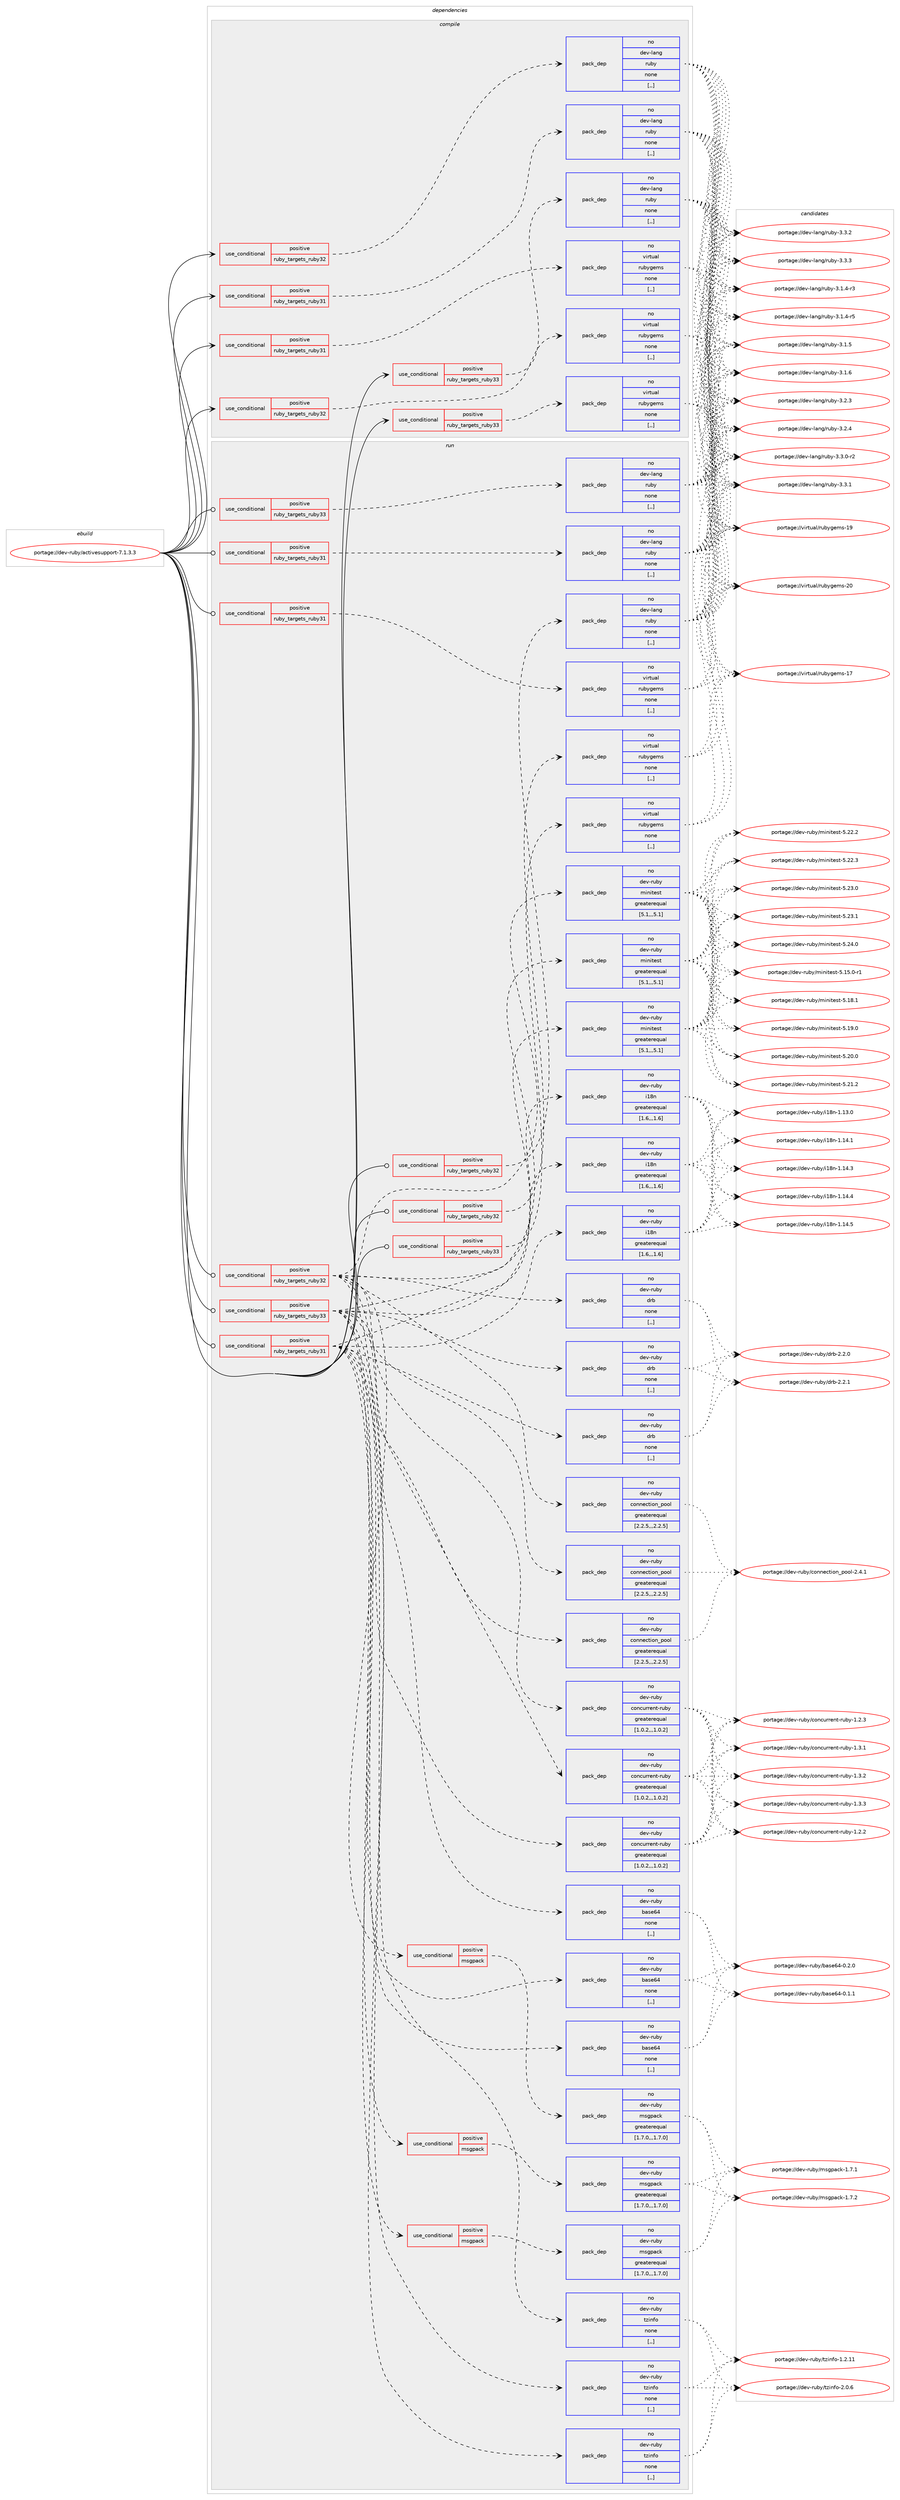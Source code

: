 digraph prolog {

# *************
# Graph options
# *************

newrank=true;
concentrate=true;
compound=true;
graph [rankdir=LR,fontname=Helvetica,fontsize=10,ranksep=1.5];#, ranksep=2.5, nodesep=0.2];
edge  [arrowhead=vee];
node  [fontname=Helvetica,fontsize=10];

# **********
# The ebuild
# **********

subgraph cluster_leftcol {
color=gray;
rank=same;
label=<<i>ebuild</i>>;
id [label="portage://dev-ruby/activesupport-7.1.3.3", color=red, width=4, href="../dev-ruby/activesupport-7.1.3.3.svg"];
}

# ****************
# The dependencies
# ****************

subgraph cluster_midcol {
color=gray;
label=<<i>dependencies</i>>;
subgraph cluster_compile {
fillcolor="#eeeeee";
style=filled;
label=<<i>compile</i>>;
subgraph cond42835 {
dependency171950 [label=<<TABLE BORDER="0" CELLBORDER="1" CELLSPACING="0" CELLPADDING="4"><TR><TD ROWSPAN="3" CELLPADDING="10">use_conditional</TD></TR><TR><TD>positive</TD></TR><TR><TD>ruby_targets_ruby31</TD></TR></TABLE>>, shape=none, color=red];
subgraph pack127867 {
dependency171951 [label=<<TABLE BORDER="0" CELLBORDER="1" CELLSPACING="0" CELLPADDING="4" WIDTH="220"><TR><TD ROWSPAN="6" CELLPADDING="30">pack_dep</TD></TR><TR><TD WIDTH="110">no</TD></TR><TR><TD>dev-lang</TD></TR><TR><TD>ruby</TD></TR><TR><TD>none</TD></TR><TR><TD>[,,]</TD></TR></TABLE>>, shape=none, color=blue];
}
dependency171950:e -> dependency171951:w [weight=20,style="dashed",arrowhead="vee"];
}
id:e -> dependency171950:w [weight=20,style="solid",arrowhead="vee"];
subgraph cond42836 {
dependency171952 [label=<<TABLE BORDER="0" CELLBORDER="1" CELLSPACING="0" CELLPADDING="4"><TR><TD ROWSPAN="3" CELLPADDING="10">use_conditional</TD></TR><TR><TD>positive</TD></TR><TR><TD>ruby_targets_ruby31</TD></TR></TABLE>>, shape=none, color=red];
subgraph pack127868 {
dependency171953 [label=<<TABLE BORDER="0" CELLBORDER="1" CELLSPACING="0" CELLPADDING="4" WIDTH="220"><TR><TD ROWSPAN="6" CELLPADDING="30">pack_dep</TD></TR><TR><TD WIDTH="110">no</TD></TR><TR><TD>virtual</TD></TR><TR><TD>rubygems</TD></TR><TR><TD>none</TD></TR><TR><TD>[,,]</TD></TR></TABLE>>, shape=none, color=blue];
}
dependency171952:e -> dependency171953:w [weight=20,style="dashed",arrowhead="vee"];
}
id:e -> dependency171952:w [weight=20,style="solid",arrowhead="vee"];
subgraph cond42837 {
dependency171954 [label=<<TABLE BORDER="0" CELLBORDER="1" CELLSPACING="0" CELLPADDING="4"><TR><TD ROWSPAN="3" CELLPADDING="10">use_conditional</TD></TR><TR><TD>positive</TD></TR><TR><TD>ruby_targets_ruby32</TD></TR></TABLE>>, shape=none, color=red];
subgraph pack127869 {
dependency171955 [label=<<TABLE BORDER="0" CELLBORDER="1" CELLSPACING="0" CELLPADDING="4" WIDTH="220"><TR><TD ROWSPAN="6" CELLPADDING="30">pack_dep</TD></TR><TR><TD WIDTH="110">no</TD></TR><TR><TD>dev-lang</TD></TR><TR><TD>ruby</TD></TR><TR><TD>none</TD></TR><TR><TD>[,,]</TD></TR></TABLE>>, shape=none, color=blue];
}
dependency171954:e -> dependency171955:w [weight=20,style="dashed",arrowhead="vee"];
}
id:e -> dependency171954:w [weight=20,style="solid",arrowhead="vee"];
subgraph cond42838 {
dependency171956 [label=<<TABLE BORDER="0" CELLBORDER="1" CELLSPACING="0" CELLPADDING="4"><TR><TD ROWSPAN="3" CELLPADDING="10">use_conditional</TD></TR><TR><TD>positive</TD></TR><TR><TD>ruby_targets_ruby32</TD></TR></TABLE>>, shape=none, color=red];
subgraph pack127870 {
dependency171957 [label=<<TABLE BORDER="0" CELLBORDER="1" CELLSPACING="0" CELLPADDING="4" WIDTH="220"><TR><TD ROWSPAN="6" CELLPADDING="30">pack_dep</TD></TR><TR><TD WIDTH="110">no</TD></TR><TR><TD>virtual</TD></TR><TR><TD>rubygems</TD></TR><TR><TD>none</TD></TR><TR><TD>[,,]</TD></TR></TABLE>>, shape=none, color=blue];
}
dependency171956:e -> dependency171957:w [weight=20,style="dashed",arrowhead="vee"];
}
id:e -> dependency171956:w [weight=20,style="solid",arrowhead="vee"];
subgraph cond42839 {
dependency171958 [label=<<TABLE BORDER="0" CELLBORDER="1" CELLSPACING="0" CELLPADDING="4"><TR><TD ROWSPAN="3" CELLPADDING="10">use_conditional</TD></TR><TR><TD>positive</TD></TR><TR><TD>ruby_targets_ruby33</TD></TR></TABLE>>, shape=none, color=red];
subgraph pack127871 {
dependency171959 [label=<<TABLE BORDER="0" CELLBORDER="1" CELLSPACING="0" CELLPADDING="4" WIDTH="220"><TR><TD ROWSPAN="6" CELLPADDING="30">pack_dep</TD></TR><TR><TD WIDTH="110">no</TD></TR><TR><TD>dev-lang</TD></TR><TR><TD>ruby</TD></TR><TR><TD>none</TD></TR><TR><TD>[,,]</TD></TR></TABLE>>, shape=none, color=blue];
}
dependency171958:e -> dependency171959:w [weight=20,style="dashed",arrowhead="vee"];
}
id:e -> dependency171958:w [weight=20,style="solid",arrowhead="vee"];
subgraph cond42840 {
dependency171960 [label=<<TABLE BORDER="0" CELLBORDER="1" CELLSPACING="0" CELLPADDING="4"><TR><TD ROWSPAN="3" CELLPADDING="10">use_conditional</TD></TR><TR><TD>positive</TD></TR><TR><TD>ruby_targets_ruby33</TD></TR></TABLE>>, shape=none, color=red];
subgraph pack127872 {
dependency171961 [label=<<TABLE BORDER="0" CELLBORDER="1" CELLSPACING="0" CELLPADDING="4" WIDTH="220"><TR><TD ROWSPAN="6" CELLPADDING="30">pack_dep</TD></TR><TR><TD WIDTH="110">no</TD></TR><TR><TD>virtual</TD></TR><TR><TD>rubygems</TD></TR><TR><TD>none</TD></TR><TR><TD>[,,]</TD></TR></TABLE>>, shape=none, color=blue];
}
dependency171960:e -> dependency171961:w [weight=20,style="dashed",arrowhead="vee"];
}
id:e -> dependency171960:w [weight=20,style="solid",arrowhead="vee"];
}
subgraph cluster_compileandrun {
fillcolor="#eeeeee";
style=filled;
label=<<i>compile and run</i>>;
}
subgraph cluster_run {
fillcolor="#eeeeee";
style=filled;
label=<<i>run</i>>;
subgraph cond42841 {
dependency171962 [label=<<TABLE BORDER="0" CELLBORDER="1" CELLSPACING="0" CELLPADDING="4"><TR><TD ROWSPAN="3" CELLPADDING="10">use_conditional</TD></TR><TR><TD>positive</TD></TR><TR><TD>ruby_targets_ruby31</TD></TR></TABLE>>, shape=none, color=red];
subgraph pack127873 {
dependency171963 [label=<<TABLE BORDER="0" CELLBORDER="1" CELLSPACING="0" CELLPADDING="4" WIDTH="220"><TR><TD ROWSPAN="6" CELLPADDING="30">pack_dep</TD></TR><TR><TD WIDTH="110">no</TD></TR><TR><TD>dev-lang</TD></TR><TR><TD>ruby</TD></TR><TR><TD>none</TD></TR><TR><TD>[,,]</TD></TR></TABLE>>, shape=none, color=blue];
}
dependency171962:e -> dependency171963:w [weight=20,style="dashed",arrowhead="vee"];
}
id:e -> dependency171962:w [weight=20,style="solid",arrowhead="odot"];
subgraph cond42842 {
dependency171964 [label=<<TABLE BORDER="0" CELLBORDER="1" CELLSPACING="0" CELLPADDING="4"><TR><TD ROWSPAN="3" CELLPADDING="10">use_conditional</TD></TR><TR><TD>positive</TD></TR><TR><TD>ruby_targets_ruby31</TD></TR></TABLE>>, shape=none, color=red];
subgraph pack127874 {
dependency171965 [label=<<TABLE BORDER="0" CELLBORDER="1" CELLSPACING="0" CELLPADDING="4" WIDTH="220"><TR><TD ROWSPAN="6" CELLPADDING="30">pack_dep</TD></TR><TR><TD WIDTH="110">no</TD></TR><TR><TD>dev-ruby</TD></TR><TR><TD>base64</TD></TR><TR><TD>none</TD></TR><TR><TD>[,,]</TD></TR></TABLE>>, shape=none, color=blue];
}
dependency171964:e -> dependency171965:w [weight=20,style="dashed",arrowhead="vee"];
subgraph pack127875 {
dependency171966 [label=<<TABLE BORDER="0" CELLBORDER="1" CELLSPACING="0" CELLPADDING="4" WIDTH="220"><TR><TD ROWSPAN="6" CELLPADDING="30">pack_dep</TD></TR><TR><TD WIDTH="110">no</TD></TR><TR><TD>dev-ruby</TD></TR><TR><TD>concurrent-ruby</TD></TR><TR><TD>greaterequal</TD></TR><TR><TD>[1.0.2,,,1.0.2]</TD></TR></TABLE>>, shape=none, color=blue];
}
dependency171964:e -> dependency171966:w [weight=20,style="dashed",arrowhead="vee"];
subgraph pack127876 {
dependency171967 [label=<<TABLE BORDER="0" CELLBORDER="1" CELLSPACING="0" CELLPADDING="4" WIDTH="220"><TR><TD ROWSPAN="6" CELLPADDING="30">pack_dep</TD></TR><TR><TD WIDTH="110">no</TD></TR><TR><TD>dev-ruby</TD></TR><TR><TD>connection_pool</TD></TR><TR><TD>greaterequal</TD></TR><TR><TD>[2.2.5,,,2.2.5]</TD></TR></TABLE>>, shape=none, color=blue];
}
dependency171964:e -> dependency171967:w [weight=20,style="dashed",arrowhead="vee"];
subgraph pack127877 {
dependency171968 [label=<<TABLE BORDER="0" CELLBORDER="1" CELLSPACING="0" CELLPADDING="4" WIDTH="220"><TR><TD ROWSPAN="6" CELLPADDING="30">pack_dep</TD></TR><TR><TD WIDTH="110">no</TD></TR><TR><TD>dev-ruby</TD></TR><TR><TD>drb</TD></TR><TR><TD>none</TD></TR><TR><TD>[,,]</TD></TR></TABLE>>, shape=none, color=blue];
}
dependency171964:e -> dependency171968:w [weight=20,style="dashed",arrowhead="vee"];
subgraph pack127878 {
dependency171969 [label=<<TABLE BORDER="0" CELLBORDER="1" CELLSPACING="0" CELLPADDING="4" WIDTH="220"><TR><TD ROWSPAN="6" CELLPADDING="30">pack_dep</TD></TR><TR><TD WIDTH="110">no</TD></TR><TR><TD>dev-ruby</TD></TR><TR><TD>i18n</TD></TR><TR><TD>greaterequal</TD></TR><TR><TD>[1.6,,,1.6]</TD></TR></TABLE>>, shape=none, color=blue];
}
dependency171964:e -> dependency171969:w [weight=20,style="dashed",arrowhead="vee"];
subgraph pack127879 {
dependency171970 [label=<<TABLE BORDER="0" CELLBORDER="1" CELLSPACING="0" CELLPADDING="4" WIDTH="220"><TR><TD ROWSPAN="6" CELLPADDING="30">pack_dep</TD></TR><TR><TD WIDTH="110">no</TD></TR><TR><TD>dev-ruby</TD></TR><TR><TD>minitest</TD></TR><TR><TD>greaterequal</TD></TR><TR><TD>[5.1,,,5.1]</TD></TR></TABLE>>, shape=none, color=blue];
}
dependency171964:e -> dependency171970:w [weight=20,style="dashed",arrowhead="vee"];
subgraph pack127880 {
dependency171971 [label=<<TABLE BORDER="0" CELLBORDER="1" CELLSPACING="0" CELLPADDING="4" WIDTH="220"><TR><TD ROWSPAN="6" CELLPADDING="30">pack_dep</TD></TR><TR><TD WIDTH="110">no</TD></TR><TR><TD>dev-ruby</TD></TR><TR><TD>tzinfo</TD></TR><TR><TD>none</TD></TR><TR><TD>[,,]</TD></TR></TABLE>>, shape=none, color=blue];
}
dependency171964:e -> dependency171971:w [weight=20,style="dashed",arrowhead="vee"];
subgraph cond42843 {
dependency171972 [label=<<TABLE BORDER="0" CELLBORDER="1" CELLSPACING="0" CELLPADDING="4"><TR><TD ROWSPAN="3" CELLPADDING="10">use_conditional</TD></TR><TR><TD>positive</TD></TR><TR><TD>msgpack</TD></TR></TABLE>>, shape=none, color=red];
subgraph pack127881 {
dependency171973 [label=<<TABLE BORDER="0" CELLBORDER="1" CELLSPACING="0" CELLPADDING="4" WIDTH="220"><TR><TD ROWSPAN="6" CELLPADDING="30">pack_dep</TD></TR><TR><TD WIDTH="110">no</TD></TR><TR><TD>dev-ruby</TD></TR><TR><TD>msgpack</TD></TR><TR><TD>greaterequal</TD></TR><TR><TD>[1.7.0,,,1.7.0]</TD></TR></TABLE>>, shape=none, color=blue];
}
dependency171972:e -> dependency171973:w [weight=20,style="dashed",arrowhead="vee"];
}
dependency171964:e -> dependency171972:w [weight=20,style="dashed",arrowhead="vee"];
}
id:e -> dependency171964:w [weight=20,style="solid",arrowhead="odot"];
subgraph cond42844 {
dependency171974 [label=<<TABLE BORDER="0" CELLBORDER="1" CELLSPACING="0" CELLPADDING="4"><TR><TD ROWSPAN="3" CELLPADDING="10">use_conditional</TD></TR><TR><TD>positive</TD></TR><TR><TD>ruby_targets_ruby31</TD></TR></TABLE>>, shape=none, color=red];
subgraph pack127882 {
dependency171975 [label=<<TABLE BORDER="0" CELLBORDER="1" CELLSPACING="0" CELLPADDING="4" WIDTH="220"><TR><TD ROWSPAN="6" CELLPADDING="30">pack_dep</TD></TR><TR><TD WIDTH="110">no</TD></TR><TR><TD>virtual</TD></TR><TR><TD>rubygems</TD></TR><TR><TD>none</TD></TR><TR><TD>[,,]</TD></TR></TABLE>>, shape=none, color=blue];
}
dependency171974:e -> dependency171975:w [weight=20,style="dashed",arrowhead="vee"];
}
id:e -> dependency171974:w [weight=20,style="solid",arrowhead="odot"];
subgraph cond42845 {
dependency171976 [label=<<TABLE BORDER="0" CELLBORDER="1" CELLSPACING="0" CELLPADDING="4"><TR><TD ROWSPAN="3" CELLPADDING="10">use_conditional</TD></TR><TR><TD>positive</TD></TR><TR><TD>ruby_targets_ruby32</TD></TR></TABLE>>, shape=none, color=red];
subgraph pack127883 {
dependency171977 [label=<<TABLE BORDER="0" CELLBORDER="1" CELLSPACING="0" CELLPADDING="4" WIDTH="220"><TR><TD ROWSPAN="6" CELLPADDING="30">pack_dep</TD></TR><TR><TD WIDTH="110">no</TD></TR><TR><TD>dev-lang</TD></TR><TR><TD>ruby</TD></TR><TR><TD>none</TD></TR><TR><TD>[,,]</TD></TR></TABLE>>, shape=none, color=blue];
}
dependency171976:e -> dependency171977:w [weight=20,style="dashed",arrowhead="vee"];
}
id:e -> dependency171976:w [weight=20,style="solid",arrowhead="odot"];
subgraph cond42846 {
dependency171978 [label=<<TABLE BORDER="0" CELLBORDER="1" CELLSPACING="0" CELLPADDING="4"><TR><TD ROWSPAN="3" CELLPADDING="10">use_conditional</TD></TR><TR><TD>positive</TD></TR><TR><TD>ruby_targets_ruby32</TD></TR></TABLE>>, shape=none, color=red];
subgraph pack127884 {
dependency171979 [label=<<TABLE BORDER="0" CELLBORDER="1" CELLSPACING="0" CELLPADDING="4" WIDTH="220"><TR><TD ROWSPAN="6" CELLPADDING="30">pack_dep</TD></TR><TR><TD WIDTH="110">no</TD></TR><TR><TD>dev-ruby</TD></TR><TR><TD>base64</TD></TR><TR><TD>none</TD></TR><TR><TD>[,,]</TD></TR></TABLE>>, shape=none, color=blue];
}
dependency171978:e -> dependency171979:w [weight=20,style="dashed",arrowhead="vee"];
subgraph pack127885 {
dependency171980 [label=<<TABLE BORDER="0" CELLBORDER="1" CELLSPACING="0" CELLPADDING="4" WIDTH="220"><TR><TD ROWSPAN="6" CELLPADDING="30">pack_dep</TD></TR><TR><TD WIDTH="110">no</TD></TR><TR><TD>dev-ruby</TD></TR><TR><TD>concurrent-ruby</TD></TR><TR><TD>greaterequal</TD></TR><TR><TD>[1.0.2,,,1.0.2]</TD></TR></TABLE>>, shape=none, color=blue];
}
dependency171978:e -> dependency171980:w [weight=20,style="dashed",arrowhead="vee"];
subgraph pack127886 {
dependency171981 [label=<<TABLE BORDER="0" CELLBORDER="1" CELLSPACING="0" CELLPADDING="4" WIDTH="220"><TR><TD ROWSPAN="6" CELLPADDING="30">pack_dep</TD></TR><TR><TD WIDTH="110">no</TD></TR><TR><TD>dev-ruby</TD></TR><TR><TD>connection_pool</TD></TR><TR><TD>greaterequal</TD></TR><TR><TD>[2.2.5,,,2.2.5]</TD></TR></TABLE>>, shape=none, color=blue];
}
dependency171978:e -> dependency171981:w [weight=20,style="dashed",arrowhead="vee"];
subgraph pack127887 {
dependency171982 [label=<<TABLE BORDER="0" CELLBORDER="1" CELLSPACING="0" CELLPADDING="4" WIDTH="220"><TR><TD ROWSPAN="6" CELLPADDING="30">pack_dep</TD></TR><TR><TD WIDTH="110">no</TD></TR><TR><TD>dev-ruby</TD></TR><TR><TD>drb</TD></TR><TR><TD>none</TD></TR><TR><TD>[,,]</TD></TR></TABLE>>, shape=none, color=blue];
}
dependency171978:e -> dependency171982:w [weight=20,style="dashed",arrowhead="vee"];
subgraph pack127888 {
dependency171983 [label=<<TABLE BORDER="0" CELLBORDER="1" CELLSPACING="0" CELLPADDING="4" WIDTH="220"><TR><TD ROWSPAN="6" CELLPADDING="30">pack_dep</TD></TR><TR><TD WIDTH="110">no</TD></TR><TR><TD>dev-ruby</TD></TR><TR><TD>i18n</TD></TR><TR><TD>greaterequal</TD></TR><TR><TD>[1.6,,,1.6]</TD></TR></TABLE>>, shape=none, color=blue];
}
dependency171978:e -> dependency171983:w [weight=20,style="dashed",arrowhead="vee"];
subgraph pack127889 {
dependency171984 [label=<<TABLE BORDER="0" CELLBORDER="1" CELLSPACING="0" CELLPADDING="4" WIDTH="220"><TR><TD ROWSPAN="6" CELLPADDING="30">pack_dep</TD></TR><TR><TD WIDTH="110">no</TD></TR><TR><TD>dev-ruby</TD></TR><TR><TD>minitest</TD></TR><TR><TD>greaterequal</TD></TR><TR><TD>[5.1,,,5.1]</TD></TR></TABLE>>, shape=none, color=blue];
}
dependency171978:e -> dependency171984:w [weight=20,style="dashed",arrowhead="vee"];
subgraph pack127890 {
dependency171985 [label=<<TABLE BORDER="0" CELLBORDER="1" CELLSPACING="0" CELLPADDING="4" WIDTH="220"><TR><TD ROWSPAN="6" CELLPADDING="30">pack_dep</TD></TR><TR><TD WIDTH="110">no</TD></TR><TR><TD>dev-ruby</TD></TR><TR><TD>tzinfo</TD></TR><TR><TD>none</TD></TR><TR><TD>[,,]</TD></TR></TABLE>>, shape=none, color=blue];
}
dependency171978:e -> dependency171985:w [weight=20,style="dashed",arrowhead="vee"];
subgraph cond42847 {
dependency171986 [label=<<TABLE BORDER="0" CELLBORDER="1" CELLSPACING="0" CELLPADDING="4"><TR><TD ROWSPAN="3" CELLPADDING="10">use_conditional</TD></TR><TR><TD>positive</TD></TR><TR><TD>msgpack</TD></TR></TABLE>>, shape=none, color=red];
subgraph pack127891 {
dependency171987 [label=<<TABLE BORDER="0" CELLBORDER="1" CELLSPACING="0" CELLPADDING="4" WIDTH="220"><TR><TD ROWSPAN="6" CELLPADDING="30">pack_dep</TD></TR><TR><TD WIDTH="110">no</TD></TR><TR><TD>dev-ruby</TD></TR><TR><TD>msgpack</TD></TR><TR><TD>greaterequal</TD></TR><TR><TD>[1.7.0,,,1.7.0]</TD></TR></TABLE>>, shape=none, color=blue];
}
dependency171986:e -> dependency171987:w [weight=20,style="dashed",arrowhead="vee"];
}
dependency171978:e -> dependency171986:w [weight=20,style="dashed",arrowhead="vee"];
}
id:e -> dependency171978:w [weight=20,style="solid",arrowhead="odot"];
subgraph cond42848 {
dependency171988 [label=<<TABLE BORDER="0" CELLBORDER="1" CELLSPACING="0" CELLPADDING="4"><TR><TD ROWSPAN="3" CELLPADDING="10">use_conditional</TD></TR><TR><TD>positive</TD></TR><TR><TD>ruby_targets_ruby32</TD></TR></TABLE>>, shape=none, color=red];
subgraph pack127892 {
dependency171989 [label=<<TABLE BORDER="0" CELLBORDER="1" CELLSPACING="0" CELLPADDING="4" WIDTH="220"><TR><TD ROWSPAN="6" CELLPADDING="30">pack_dep</TD></TR><TR><TD WIDTH="110">no</TD></TR><TR><TD>virtual</TD></TR><TR><TD>rubygems</TD></TR><TR><TD>none</TD></TR><TR><TD>[,,]</TD></TR></TABLE>>, shape=none, color=blue];
}
dependency171988:e -> dependency171989:w [weight=20,style="dashed",arrowhead="vee"];
}
id:e -> dependency171988:w [weight=20,style="solid",arrowhead="odot"];
subgraph cond42849 {
dependency171990 [label=<<TABLE BORDER="0" CELLBORDER="1" CELLSPACING="0" CELLPADDING="4"><TR><TD ROWSPAN="3" CELLPADDING="10">use_conditional</TD></TR><TR><TD>positive</TD></TR><TR><TD>ruby_targets_ruby33</TD></TR></TABLE>>, shape=none, color=red];
subgraph pack127893 {
dependency171991 [label=<<TABLE BORDER="0" CELLBORDER="1" CELLSPACING="0" CELLPADDING="4" WIDTH="220"><TR><TD ROWSPAN="6" CELLPADDING="30">pack_dep</TD></TR><TR><TD WIDTH="110">no</TD></TR><TR><TD>dev-lang</TD></TR><TR><TD>ruby</TD></TR><TR><TD>none</TD></TR><TR><TD>[,,]</TD></TR></TABLE>>, shape=none, color=blue];
}
dependency171990:e -> dependency171991:w [weight=20,style="dashed",arrowhead="vee"];
}
id:e -> dependency171990:w [weight=20,style="solid",arrowhead="odot"];
subgraph cond42850 {
dependency171992 [label=<<TABLE BORDER="0" CELLBORDER="1" CELLSPACING="0" CELLPADDING="4"><TR><TD ROWSPAN="3" CELLPADDING="10">use_conditional</TD></TR><TR><TD>positive</TD></TR><TR><TD>ruby_targets_ruby33</TD></TR></TABLE>>, shape=none, color=red];
subgraph pack127894 {
dependency171993 [label=<<TABLE BORDER="0" CELLBORDER="1" CELLSPACING="0" CELLPADDING="4" WIDTH="220"><TR><TD ROWSPAN="6" CELLPADDING="30">pack_dep</TD></TR><TR><TD WIDTH="110">no</TD></TR><TR><TD>dev-ruby</TD></TR><TR><TD>base64</TD></TR><TR><TD>none</TD></TR><TR><TD>[,,]</TD></TR></TABLE>>, shape=none, color=blue];
}
dependency171992:e -> dependency171993:w [weight=20,style="dashed",arrowhead="vee"];
subgraph pack127895 {
dependency171994 [label=<<TABLE BORDER="0" CELLBORDER="1" CELLSPACING="0" CELLPADDING="4" WIDTH="220"><TR><TD ROWSPAN="6" CELLPADDING="30">pack_dep</TD></TR><TR><TD WIDTH="110">no</TD></TR><TR><TD>dev-ruby</TD></TR><TR><TD>concurrent-ruby</TD></TR><TR><TD>greaterequal</TD></TR><TR><TD>[1.0.2,,,1.0.2]</TD></TR></TABLE>>, shape=none, color=blue];
}
dependency171992:e -> dependency171994:w [weight=20,style="dashed",arrowhead="vee"];
subgraph pack127896 {
dependency171995 [label=<<TABLE BORDER="0" CELLBORDER="1" CELLSPACING="0" CELLPADDING="4" WIDTH="220"><TR><TD ROWSPAN="6" CELLPADDING="30">pack_dep</TD></TR><TR><TD WIDTH="110">no</TD></TR><TR><TD>dev-ruby</TD></TR><TR><TD>connection_pool</TD></TR><TR><TD>greaterequal</TD></TR><TR><TD>[2.2.5,,,2.2.5]</TD></TR></TABLE>>, shape=none, color=blue];
}
dependency171992:e -> dependency171995:w [weight=20,style="dashed",arrowhead="vee"];
subgraph pack127897 {
dependency171996 [label=<<TABLE BORDER="0" CELLBORDER="1" CELLSPACING="0" CELLPADDING="4" WIDTH="220"><TR><TD ROWSPAN="6" CELLPADDING="30">pack_dep</TD></TR><TR><TD WIDTH="110">no</TD></TR><TR><TD>dev-ruby</TD></TR><TR><TD>drb</TD></TR><TR><TD>none</TD></TR><TR><TD>[,,]</TD></TR></TABLE>>, shape=none, color=blue];
}
dependency171992:e -> dependency171996:w [weight=20,style="dashed",arrowhead="vee"];
subgraph pack127898 {
dependency171997 [label=<<TABLE BORDER="0" CELLBORDER="1" CELLSPACING="0" CELLPADDING="4" WIDTH="220"><TR><TD ROWSPAN="6" CELLPADDING="30">pack_dep</TD></TR><TR><TD WIDTH="110">no</TD></TR><TR><TD>dev-ruby</TD></TR><TR><TD>i18n</TD></TR><TR><TD>greaterequal</TD></TR><TR><TD>[1.6,,,1.6]</TD></TR></TABLE>>, shape=none, color=blue];
}
dependency171992:e -> dependency171997:w [weight=20,style="dashed",arrowhead="vee"];
subgraph pack127899 {
dependency171998 [label=<<TABLE BORDER="0" CELLBORDER="1" CELLSPACING="0" CELLPADDING="4" WIDTH="220"><TR><TD ROWSPAN="6" CELLPADDING="30">pack_dep</TD></TR><TR><TD WIDTH="110">no</TD></TR><TR><TD>dev-ruby</TD></TR><TR><TD>minitest</TD></TR><TR><TD>greaterequal</TD></TR><TR><TD>[5.1,,,5.1]</TD></TR></TABLE>>, shape=none, color=blue];
}
dependency171992:e -> dependency171998:w [weight=20,style="dashed",arrowhead="vee"];
subgraph pack127900 {
dependency171999 [label=<<TABLE BORDER="0" CELLBORDER="1" CELLSPACING="0" CELLPADDING="4" WIDTH="220"><TR><TD ROWSPAN="6" CELLPADDING="30">pack_dep</TD></TR><TR><TD WIDTH="110">no</TD></TR><TR><TD>dev-ruby</TD></TR><TR><TD>tzinfo</TD></TR><TR><TD>none</TD></TR><TR><TD>[,,]</TD></TR></TABLE>>, shape=none, color=blue];
}
dependency171992:e -> dependency171999:w [weight=20,style="dashed",arrowhead="vee"];
subgraph cond42851 {
dependency172000 [label=<<TABLE BORDER="0" CELLBORDER="1" CELLSPACING="0" CELLPADDING="4"><TR><TD ROWSPAN="3" CELLPADDING="10">use_conditional</TD></TR><TR><TD>positive</TD></TR><TR><TD>msgpack</TD></TR></TABLE>>, shape=none, color=red];
subgraph pack127901 {
dependency172001 [label=<<TABLE BORDER="0" CELLBORDER="1" CELLSPACING="0" CELLPADDING="4" WIDTH="220"><TR><TD ROWSPAN="6" CELLPADDING="30">pack_dep</TD></TR><TR><TD WIDTH="110">no</TD></TR><TR><TD>dev-ruby</TD></TR><TR><TD>msgpack</TD></TR><TR><TD>greaterequal</TD></TR><TR><TD>[1.7.0,,,1.7.0]</TD></TR></TABLE>>, shape=none, color=blue];
}
dependency172000:e -> dependency172001:w [weight=20,style="dashed",arrowhead="vee"];
}
dependency171992:e -> dependency172000:w [weight=20,style="dashed",arrowhead="vee"];
}
id:e -> dependency171992:w [weight=20,style="solid",arrowhead="odot"];
subgraph cond42852 {
dependency172002 [label=<<TABLE BORDER="0" CELLBORDER="1" CELLSPACING="0" CELLPADDING="4"><TR><TD ROWSPAN="3" CELLPADDING="10">use_conditional</TD></TR><TR><TD>positive</TD></TR><TR><TD>ruby_targets_ruby33</TD></TR></TABLE>>, shape=none, color=red];
subgraph pack127902 {
dependency172003 [label=<<TABLE BORDER="0" CELLBORDER="1" CELLSPACING="0" CELLPADDING="4" WIDTH="220"><TR><TD ROWSPAN="6" CELLPADDING="30">pack_dep</TD></TR><TR><TD WIDTH="110">no</TD></TR><TR><TD>virtual</TD></TR><TR><TD>rubygems</TD></TR><TR><TD>none</TD></TR><TR><TD>[,,]</TD></TR></TABLE>>, shape=none, color=blue];
}
dependency172002:e -> dependency172003:w [weight=20,style="dashed",arrowhead="vee"];
}
id:e -> dependency172002:w [weight=20,style="solid",arrowhead="odot"];
}
}

# **************
# The candidates
# **************

subgraph cluster_choices {
rank=same;
color=gray;
label=<<i>candidates</i>>;

subgraph choice127867 {
color=black;
nodesep=1;
choice100101118451089711010347114117981214551464946524511451 [label="portage://dev-lang/ruby-3.1.4-r3", color=red, width=4,href="../dev-lang/ruby-3.1.4-r3.svg"];
choice100101118451089711010347114117981214551464946524511453 [label="portage://dev-lang/ruby-3.1.4-r5", color=red, width=4,href="../dev-lang/ruby-3.1.4-r5.svg"];
choice10010111845108971101034711411798121455146494653 [label="portage://dev-lang/ruby-3.1.5", color=red, width=4,href="../dev-lang/ruby-3.1.5.svg"];
choice10010111845108971101034711411798121455146494654 [label="portage://dev-lang/ruby-3.1.6", color=red, width=4,href="../dev-lang/ruby-3.1.6.svg"];
choice10010111845108971101034711411798121455146504651 [label="portage://dev-lang/ruby-3.2.3", color=red, width=4,href="../dev-lang/ruby-3.2.3.svg"];
choice10010111845108971101034711411798121455146504652 [label="portage://dev-lang/ruby-3.2.4", color=red, width=4,href="../dev-lang/ruby-3.2.4.svg"];
choice100101118451089711010347114117981214551465146484511450 [label="portage://dev-lang/ruby-3.3.0-r2", color=red, width=4,href="../dev-lang/ruby-3.3.0-r2.svg"];
choice10010111845108971101034711411798121455146514649 [label="portage://dev-lang/ruby-3.3.1", color=red, width=4,href="../dev-lang/ruby-3.3.1.svg"];
choice10010111845108971101034711411798121455146514650 [label="portage://dev-lang/ruby-3.3.2", color=red, width=4,href="../dev-lang/ruby-3.3.2.svg"];
choice10010111845108971101034711411798121455146514651 [label="portage://dev-lang/ruby-3.3.3", color=red, width=4,href="../dev-lang/ruby-3.3.3.svg"];
dependency171951:e -> choice100101118451089711010347114117981214551464946524511451:w [style=dotted,weight="100"];
dependency171951:e -> choice100101118451089711010347114117981214551464946524511453:w [style=dotted,weight="100"];
dependency171951:e -> choice10010111845108971101034711411798121455146494653:w [style=dotted,weight="100"];
dependency171951:e -> choice10010111845108971101034711411798121455146494654:w [style=dotted,weight="100"];
dependency171951:e -> choice10010111845108971101034711411798121455146504651:w [style=dotted,weight="100"];
dependency171951:e -> choice10010111845108971101034711411798121455146504652:w [style=dotted,weight="100"];
dependency171951:e -> choice100101118451089711010347114117981214551465146484511450:w [style=dotted,weight="100"];
dependency171951:e -> choice10010111845108971101034711411798121455146514649:w [style=dotted,weight="100"];
dependency171951:e -> choice10010111845108971101034711411798121455146514650:w [style=dotted,weight="100"];
dependency171951:e -> choice10010111845108971101034711411798121455146514651:w [style=dotted,weight="100"];
}
subgraph choice127868 {
color=black;
nodesep=1;
choice118105114116117971084711411798121103101109115454955 [label="portage://virtual/rubygems-17", color=red, width=4,href="../virtual/rubygems-17.svg"];
choice118105114116117971084711411798121103101109115454957 [label="portage://virtual/rubygems-19", color=red, width=4,href="../virtual/rubygems-19.svg"];
choice118105114116117971084711411798121103101109115455048 [label="portage://virtual/rubygems-20", color=red, width=4,href="../virtual/rubygems-20.svg"];
dependency171953:e -> choice118105114116117971084711411798121103101109115454955:w [style=dotted,weight="100"];
dependency171953:e -> choice118105114116117971084711411798121103101109115454957:w [style=dotted,weight="100"];
dependency171953:e -> choice118105114116117971084711411798121103101109115455048:w [style=dotted,weight="100"];
}
subgraph choice127869 {
color=black;
nodesep=1;
choice100101118451089711010347114117981214551464946524511451 [label="portage://dev-lang/ruby-3.1.4-r3", color=red, width=4,href="../dev-lang/ruby-3.1.4-r3.svg"];
choice100101118451089711010347114117981214551464946524511453 [label="portage://dev-lang/ruby-3.1.4-r5", color=red, width=4,href="../dev-lang/ruby-3.1.4-r5.svg"];
choice10010111845108971101034711411798121455146494653 [label="portage://dev-lang/ruby-3.1.5", color=red, width=4,href="../dev-lang/ruby-3.1.5.svg"];
choice10010111845108971101034711411798121455146494654 [label="portage://dev-lang/ruby-3.1.6", color=red, width=4,href="../dev-lang/ruby-3.1.6.svg"];
choice10010111845108971101034711411798121455146504651 [label="portage://dev-lang/ruby-3.2.3", color=red, width=4,href="../dev-lang/ruby-3.2.3.svg"];
choice10010111845108971101034711411798121455146504652 [label="portage://dev-lang/ruby-3.2.4", color=red, width=4,href="../dev-lang/ruby-3.2.4.svg"];
choice100101118451089711010347114117981214551465146484511450 [label="portage://dev-lang/ruby-3.3.0-r2", color=red, width=4,href="../dev-lang/ruby-3.3.0-r2.svg"];
choice10010111845108971101034711411798121455146514649 [label="portage://dev-lang/ruby-3.3.1", color=red, width=4,href="../dev-lang/ruby-3.3.1.svg"];
choice10010111845108971101034711411798121455146514650 [label="portage://dev-lang/ruby-3.3.2", color=red, width=4,href="../dev-lang/ruby-3.3.2.svg"];
choice10010111845108971101034711411798121455146514651 [label="portage://dev-lang/ruby-3.3.3", color=red, width=4,href="../dev-lang/ruby-3.3.3.svg"];
dependency171955:e -> choice100101118451089711010347114117981214551464946524511451:w [style=dotted,weight="100"];
dependency171955:e -> choice100101118451089711010347114117981214551464946524511453:w [style=dotted,weight="100"];
dependency171955:e -> choice10010111845108971101034711411798121455146494653:w [style=dotted,weight="100"];
dependency171955:e -> choice10010111845108971101034711411798121455146494654:w [style=dotted,weight="100"];
dependency171955:e -> choice10010111845108971101034711411798121455146504651:w [style=dotted,weight="100"];
dependency171955:e -> choice10010111845108971101034711411798121455146504652:w [style=dotted,weight="100"];
dependency171955:e -> choice100101118451089711010347114117981214551465146484511450:w [style=dotted,weight="100"];
dependency171955:e -> choice10010111845108971101034711411798121455146514649:w [style=dotted,weight="100"];
dependency171955:e -> choice10010111845108971101034711411798121455146514650:w [style=dotted,weight="100"];
dependency171955:e -> choice10010111845108971101034711411798121455146514651:w [style=dotted,weight="100"];
}
subgraph choice127870 {
color=black;
nodesep=1;
choice118105114116117971084711411798121103101109115454955 [label="portage://virtual/rubygems-17", color=red, width=4,href="../virtual/rubygems-17.svg"];
choice118105114116117971084711411798121103101109115454957 [label="portage://virtual/rubygems-19", color=red, width=4,href="../virtual/rubygems-19.svg"];
choice118105114116117971084711411798121103101109115455048 [label="portage://virtual/rubygems-20", color=red, width=4,href="../virtual/rubygems-20.svg"];
dependency171957:e -> choice118105114116117971084711411798121103101109115454955:w [style=dotted,weight="100"];
dependency171957:e -> choice118105114116117971084711411798121103101109115454957:w [style=dotted,weight="100"];
dependency171957:e -> choice118105114116117971084711411798121103101109115455048:w [style=dotted,weight="100"];
}
subgraph choice127871 {
color=black;
nodesep=1;
choice100101118451089711010347114117981214551464946524511451 [label="portage://dev-lang/ruby-3.1.4-r3", color=red, width=4,href="../dev-lang/ruby-3.1.4-r3.svg"];
choice100101118451089711010347114117981214551464946524511453 [label="portage://dev-lang/ruby-3.1.4-r5", color=red, width=4,href="../dev-lang/ruby-3.1.4-r5.svg"];
choice10010111845108971101034711411798121455146494653 [label="portage://dev-lang/ruby-3.1.5", color=red, width=4,href="../dev-lang/ruby-3.1.5.svg"];
choice10010111845108971101034711411798121455146494654 [label="portage://dev-lang/ruby-3.1.6", color=red, width=4,href="../dev-lang/ruby-3.1.6.svg"];
choice10010111845108971101034711411798121455146504651 [label="portage://dev-lang/ruby-3.2.3", color=red, width=4,href="../dev-lang/ruby-3.2.3.svg"];
choice10010111845108971101034711411798121455146504652 [label="portage://dev-lang/ruby-3.2.4", color=red, width=4,href="../dev-lang/ruby-3.2.4.svg"];
choice100101118451089711010347114117981214551465146484511450 [label="portage://dev-lang/ruby-3.3.0-r2", color=red, width=4,href="../dev-lang/ruby-3.3.0-r2.svg"];
choice10010111845108971101034711411798121455146514649 [label="portage://dev-lang/ruby-3.3.1", color=red, width=4,href="../dev-lang/ruby-3.3.1.svg"];
choice10010111845108971101034711411798121455146514650 [label="portage://dev-lang/ruby-3.3.2", color=red, width=4,href="../dev-lang/ruby-3.3.2.svg"];
choice10010111845108971101034711411798121455146514651 [label="portage://dev-lang/ruby-3.3.3", color=red, width=4,href="../dev-lang/ruby-3.3.3.svg"];
dependency171959:e -> choice100101118451089711010347114117981214551464946524511451:w [style=dotted,weight="100"];
dependency171959:e -> choice100101118451089711010347114117981214551464946524511453:w [style=dotted,weight="100"];
dependency171959:e -> choice10010111845108971101034711411798121455146494653:w [style=dotted,weight="100"];
dependency171959:e -> choice10010111845108971101034711411798121455146494654:w [style=dotted,weight="100"];
dependency171959:e -> choice10010111845108971101034711411798121455146504651:w [style=dotted,weight="100"];
dependency171959:e -> choice10010111845108971101034711411798121455146504652:w [style=dotted,weight="100"];
dependency171959:e -> choice100101118451089711010347114117981214551465146484511450:w [style=dotted,weight="100"];
dependency171959:e -> choice10010111845108971101034711411798121455146514649:w [style=dotted,weight="100"];
dependency171959:e -> choice10010111845108971101034711411798121455146514650:w [style=dotted,weight="100"];
dependency171959:e -> choice10010111845108971101034711411798121455146514651:w [style=dotted,weight="100"];
}
subgraph choice127872 {
color=black;
nodesep=1;
choice118105114116117971084711411798121103101109115454955 [label="portage://virtual/rubygems-17", color=red, width=4,href="../virtual/rubygems-17.svg"];
choice118105114116117971084711411798121103101109115454957 [label="portage://virtual/rubygems-19", color=red, width=4,href="../virtual/rubygems-19.svg"];
choice118105114116117971084711411798121103101109115455048 [label="portage://virtual/rubygems-20", color=red, width=4,href="../virtual/rubygems-20.svg"];
dependency171961:e -> choice118105114116117971084711411798121103101109115454955:w [style=dotted,weight="100"];
dependency171961:e -> choice118105114116117971084711411798121103101109115454957:w [style=dotted,weight="100"];
dependency171961:e -> choice118105114116117971084711411798121103101109115455048:w [style=dotted,weight="100"];
}
subgraph choice127873 {
color=black;
nodesep=1;
choice100101118451089711010347114117981214551464946524511451 [label="portage://dev-lang/ruby-3.1.4-r3", color=red, width=4,href="../dev-lang/ruby-3.1.4-r3.svg"];
choice100101118451089711010347114117981214551464946524511453 [label="portage://dev-lang/ruby-3.1.4-r5", color=red, width=4,href="../dev-lang/ruby-3.1.4-r5.svg"];
choice10010111845108971101034711411798121455146494653 [label="portage://dev-lang/ruby-3.1.5", color=red, width=4,href="../dev-lang/ruby-3.1.5.svg"];
choice10010111845108971101034711411798121455146494654 [label="portage://dev-lang/ruby-3.1.6", color=red, width=4,href="../dev-lang/ruby-3.1.6.svg"];
choice10010111845108971101034711411798121455146504651 [label="portage://dev-lang/ruby-3.2.3", color=red, width=4,href="../dev-lang/ruby-3.2.3.svg"];
choice10010111845108971101034711411798121455146504652 [label="portage://dev-lang/ruby-3.2.4", color=red, width=4,href="../dev-lang/ruby-3.2.4.svg"];
choice100101118451089711010347114117981214551465146484511450 [label="portage://dev-lang/ruby-3.3.0-r2", color=red, width=4,href="../dev-lang/ruby-3.3.0-r2.svg"];
choice10010111845108971101034711411798121455146514649 [label="portage://dev-lang/ruby-3.3.1", color=red, width=4,href="../dev-lang/ruby-3.3.1.svg"];
choice10010111845108971101034711411798121455146514650 [label="portage://dev-lang/ruby-3.3.2", color=red, width=4,href="../dev-lang/ruby-3.3.2.svg"];
choice10010111845108971101034711411798121455146514651 [label="portage://dev-lang/ruby-3.3.3", color=red, width=4,href="../dev-lang/ruby-3.3.3.svg"];
dependency171963:e -> choice100101118451089711010347114117981214551464946524511451:w [style=dotted,weight="100"];
dependency171963:e -> choice100101118451089711010347114117981214551464946524511453:w [style=dotted,weight="100"];
dependency171963:e -> choice10010111845108971101034711411798121455146494653:w [style=dotted,weight="100"];
dependency171963:e -> choice10010111845108971101034711411798121455146494654:w [style=dotted,weight="100"];
dependency171963:e -> choice10010111845108971101034711411798121455146504651:w [style=dotted,weight="100"];
dependency171963:e -> choice10010111845108971101034711411798121455146504652:w [style=dotted,weight="100"];
dependency171963:e -> choice100101118451089711010347114117981214551465146484511450:w [style=dotted,weight="100"];
dependency171963:e -> choice10010111845108971101034711411798121455146514649:w [style=dotted,weight="100"];
dependency171963:e -> choice10010111845108971101034711411798121455146514650:w [style=dotted,weight="100"];
dependency171963:e -> choice10010111845108971101034711411798121455146514651:w [style=dotted,weight="100"];
}
subgraph choice127874 {
color=black;
nodesep=1;
choice10010111845114117981214798971151015452454846494649 [label="portage://dev-ruby/base64-0.1.1", color=red, width=4,href="../dev-ruby/base64-0.1.1.svg"];
choice10010111845114117981214798971151015452454846504648 [label="portage://dev-ruby/base64-0.2.0", color=red, width=4,href="../dev-ruby/base64-0.2.0.svg"];
dependency171965:e -> choice10010111845114117981214798971151015452454846494649:w [style=dotted,weight="100"];
dependency171965:e -> choice10010111845114117981214798971151015452454846504648:w [style=dotted,weight="100"];
}
subgraph choice127875 {
color=black;
nodesep=1;
choice10010111845114117981214799111110991171141141011101164511411798121454946504650 [label="portage://dev-ruby/concurrent-ruby-1.2.2", color=red, width=4,href="../dev-ruby/concurrent-ruby-1.2.2.svg"];
choice10010111845114117981214799111110991171141141011101164511411798121454946504651 [label="portage://dev-ruby/concurrent-ruby-1.2.3", color=red, width=4,href="../dev-ruby/concurrent-ruby-1.2.3.svg"];
choice10010111845114117981214799111110991171141141011101164511411798121454946514649 [label="portage://dev-ruby/concurrent-ruby-1.3.1", color=red, width=4,href="../dev-ruby/concurrent-ruby-1.3.1.svg"];
choice10010111845114117981214799111110991171141141011101164511411798121454946514650 [label="portage://dev-ruby/concurrent-ruby-1.3.2", color=red, width=4,href="../dev-ruby/concurrent-ruby-1.3.2.svg"];
choice10010111845114117981214799111110991171141141011101164511411798121454946514651 [label="portage://dev-ruby/concurrent-ruby-1.3.3", color=red, width=4,href="../dev-ruby/concurrent-ruby-1.3.3.svg"];
dependency171966:e -> choice10010111845114117981214799111110991171141141011101164511411798121454946504650:w [style=dotted,weight="100"];
dependency171966:e -> choice10010111845114117981214799111110991171141141011101164511411798121454946504651:w [style=dotted,weight="100"];
dependency171966:e -> choice10010111845114117981214799111110991171141141011101164511411798121454946514649:w [style=dotted,weight="100"];
dependency171966:e -> choice10010111845114117981214799111110991171141141011101164511411798121454946514650:w [style=dotted,weight="100"];
dependency171966:e -> choice10010111845114117981214799111110991171141141011101164511411798121454946514651:w [style=dotted,weight="100"];
}
subgraph choice127876 {
color=black;
nodesep=1;
choice100101118451141179812147991111101101019911610511111095112111111108455046524649 [label="portage://dev-ruby/connection_pool-2.4.1", color=red, width=4,href="../dev-ruby/connection_pool-2.4.1.svg"];
dependency171967:e -> choice100101118451141179812147991111101101019911610511111095112111111108455046524649:w [style=dotted,weight="100"];
}
subgraph choice127877 {
color=black;
nodesep=1;
choice10010111845114117981214710011498455046504648 [label="portage://dev-ruby/drb-2.2.0", color=red, width=4,href="../dev-ruby/drb-2.2.0.svg"];
choice10010111845114117981214710011498455046504649 [label="portage://dev-ruby/drb-2.2.1", color=red, width=4,href="../dev-ruby/drb-2.2.1.svg"];
dependency171968:e -> choice10010111845114117981214710011498455046504648:w [style=dotted,weight="100"];
dependency171968:e -> choice10010111845114117981214710011498455046504649:w [style=dotted,weight="100"];
}
subgraph choice127878 {
color=black;
nodesep=1;
choice100101118451141179812147105495611045494649514648 [label="portage://dev-ruby/i18n-1.13.0", color=red, width=4,href="../dev-ruby/i18n-1.13.0.svg"];
choice100101118451141179812147105495611045494649524649 [label="portage://dev-ruby/i18n-1.14.1", color=red, width=4,href="../dev-ruby/i18n-1.14.1.svg"];
choice100101118451141179812147105495611045494649524651 [label="portage://dev-ruby/i18n-1.14.3", color=red, width=4,href="../dev-ruby/i18n-1.14.3.svg"];
choice100101118451141179812147105495611045494649524652 [label="portage://dev-ruby/i18n-1.14.4", color=red, width=4,href="../dev-ruby/i18n-1.14.4.svg"];
choice100101118451141179812147105495611045494649524653 [label="portage://dev-ruby/i18n-1.14.5", color=red, width=4,href="../dev-ruby/i18n-1.14.5.svg"];
dependency171969:e -> choice100101118451141179812147105495611045494649514648:w [style=dotted,weight="100"];
dependency171969:e -> choice100101118451141179812147105495611045494649524649:w [style=dotted,weight="100"];
dependency171969:e -> choice100101118451141179812147105495611045494649524651:w [style=dotted,weight="100"];
dependency171969:e -> choice100101118451141179812147105495611045494649524652:w [style=dotted,weight="100"];
dependency171969:e -> choice100101118451141179812147105495611045494649524653:w [style=dotted,weight="100"];
}
subgraph choice127879 {
color=black;
nodesep=1;
choice100101118451141179812147109105110105116101115116455346495346484511449 [label="portage://dev-ruby/minitest-5.15.0-r1", color=red, width=4,href="../dev-ruby/minitest-5.15.0-r1.svg"];
choice10010111845114117981214710910511010511610111511645534649564649 [label="portage://dev-ruby/minitest-5.18.1", color=red, width=4,href="../dev-ruby/minitest-5.18.1.svg"];
choice10010111845114117981214710910511010511610111511645534649574648 [label="portage://dev-ruby/minitest-5.19.0", color=red, width=4,href="../dev-ruby/minitest-5.19.0.svg"];
choice10010111845114117981214710910511010511610111511645534650484648 [label="portage://dev-ruby/minitest-5.20.0", color=red, width=4,href="../dev-ruby/minitest-5.20.0.svg"];
choice10010111845114117981214710910511010511610111511645534650494650 [label="portage://dev-ruby/minitest-5.21.2", color=red, width=4,href="../dev-ruby/minitest-5.21.2.svg"];
choice10010111845114117981214710910511010511610111511645534650504650 [label="portage://dev-ruby/minitest-5.22.2", color=red, width=4,href="../dev-ruby/minitest-5.22.2.svg"];
choice10010111845114117981214710910511010511610111511645534650504651 [label="portage://dev-ruby/minitest-5.22.3", color=red, width=4,href="../dev-ruby/minitest-5.22.3.svg"];
choice10010111845114117981214710910511010511610111511645534650514648 [label="portage://dev-ruby/minitest-5.23.0", color=red, width=4,href="../dev-ruby/minitest-5.23.0.svg"];
choice10010111845114117981214710910511010511610111511645534650514649 [label="portage://dev-ruby/minitest-5.23.1", color=red, width=4,href="../dev-ruby/minitest-5.23.1.svg"];
choice10010111845114117981214710910511010511610111511645534650524648 [label="portage://dev-ruby/minitest-5.24.0", color=red, width=4,href="../dev-ruby/minitest-5.24.0.svg"];
dependency171970:e -> choice100101118451141179812147109105110105116101115116455346495346484511449:w [style=dotted,weight="100"];
dependency171970:e -> choice10010111845114117981214710910511010511610111511645534649564649:w [style=dotted,weight="100"];
dependency171970:e -> choice10010111845114117981214710910511010511610111511645534649574648:w [style=dotted,weight="100"];
dependency171970:e -> choice10010111845114117981214710910511010511610111511645534650484648:w [style=dotted,weight="100"];
dependency171970:e -> choice10010111845114117981214710910511010511610111511645534650494650:w [style=dotted,weight="100"];
dependency171970:e -> choice10010111845114117981214710910511010511610111511645534650504650:w [style=dotted,weight="100"];
dependency171970:e -> choice10010111845114117981214710910511010511610111511645534650504651:w [style=dotted,weight="100"];
dependency171970:e -> choice10010111845114117981214710910511010511610111511645534650514648:w [style=dotted,weight="100"];
dependency171970:e -> choice10010111845114117981214710910511010511610111511645534650514649:w [style=dotted,weight="100"];
dependency171970:e -> choice10010111845114117981214710910511010511610111511645534650524648:w [style=dotted,weight="100"];
}
subgraph choice127880 {
color=black;
nodesep=1;
choice10010111845114117981214711612210511010211145494650464949 [label="portage://dev-ruby/tzinfo-1.2.11", color=red, width=4,href="../dev-ruby/tzinfo-1.2.11.svg"];
choice100101118451141179812147116122105110102111455046484654 [label="portage://dev-ruby/tzinfo-2.0.6", color=red, width=4,href="../dev-ruby/tzinfo-2.0.6.svg"];
dependency171971:e -> choice10010111845114117981214711612210511010211145494650464949:w [style=dotted,weight="100"];
dependency171971:e -> choice100101118451141179812147116122105110102111455046484654:w [style=dotted,weight="100"];
}
subgraph choice127881 {
color=black;
nodesep=1;
choice1001011184511411798121471091151031129799107454946554649 [label="portage://dev-ruby/msgpack-1.7.1", color=red, width=4,href="../dev-ruby/msgpack-1.7.1.svg"];
choice1001011184511411798121471091151031129799107454946554650 [label="portage://dev-ruby/msgpack-1.7.2", color=red, width=4,href="../dev-ruby/msgpack-1.7.2.svg"];
dependency171973:e -> choice1001011184511411798121471091151031129799107454946554649:w [style=dotted,weight="100"];
dependency171973:e -> choice1001011184511411798121471091151031129799107454946554650:w [style=dotted,weight="100"];
}
subgraph choice127882 {
color=black;
nodesep=1;
choice118105114116117971084711411798121103101109115454955 [label="portage://virtual/rubygems-17", color=red, width=4,href="../virtual/rubygems-17.svg"];
choice118105114116117971084711411798121103101109115454957 [label="portage://virtual/rubygems-19", color=red, width=4,href="../virtual/rubygems-19.svg"];
choice118105114116117971084711411798121103101109115455048 [label="portage://virtual/rubygems-20", color=red, width=4,href="../virtual/rubygems-20.svg"];
dependency171975:e -> choice118105114116117971084711411798121103101109115454955:w [style=dotted,weight="100"];
dependency171975:e -> choice118105114116117971084711411798121103101109115454957:w [style=dotted,weight="100"];
dependency171975:e -> choice118105114116117971084711411798121103101109115455048:w [style=dotted,weight="100"];
}
subgraph choice127883 {
color=black;
nodesep=1;
choice100101118451089711010347114117981214551464946524511451 [label="portage://dev-lang/ruby-3.1.4-r3", color=red, width=4,href="../dev-lang/ruby-3.1.4-r3.svg"];
choice100101118451089711010347114117981214551464946524511453 [label="portage://dev-lang/ruby-3.1.4-r5", color=red, width=4,href="../dev-lang/ruby-3.1.4-r5.svg"];
choice10010111845108971101034711411798121455146494653 [label="portage://dev-lang/ruby-3.1.5", color=red, width=4,href="../dev-lang/ruby-3.1.5.svg"];
choice10010111845108971101034711411798121455146494654 [label="portage://dev-lang/ruby-3.1.6", color=red, width=4,href="../dev-lang/ruby-3.1.6.svg"];
choice10010111845108971101034711411798121455146504651 [label="portage://dev-lang/ruby-3.2.3", color=red, width=4,href="../dev-lang/ruby-3.2.3.svg"];
choice10010111845108971101034711411798121455146504652 [label="portage://dev-lang/ruby-3.2.4", color=red, width=4,href="../dev-lang/ruby-3.2.4.svg"];
choice100101118451089711010347114117981214551465146484511450 [label="portage://dev-lang/ruby-3.3.0-r2", color=red, width=4,href="../dev-lang/ruby-3.3.0-r2.svg"];
choice10010111845108971101034711411798121455146514649 [label="portage://dev-lang/ruby-3.3.1", color=red, width=4,href="../dev-lang/ruby-3.3.1.svg"];
choice10010111845108971101034711411798121455146514650 [label="portage://dev-lang/ruby-3.3.2", color=red, width=4,href="../dev-lang/ruby-3.3.2.svg"];
choice10010111845108971101034711411798121455146514651 [label="portage://dev-lang/ruby-3.3.3", color=red, width=4,href="../dev-lang/ruby-3.3.3.svg"];
dependency171977:e -> choice100101118451089711010347114117981214551464946524511451:w [style=dotted,weight="100"];
dependency171977:e -> choice100101118451089711010347114117981214551464946524511453:w [style=dotted,weight="100"];
dependency171977:e -> choice10010111845108971101034711411798121455146494653:w [style=dotted,weight="100"];
dependency171977:e -> choice10010111845108971101034711411798121455146494654:w [style=dotted,weight="100"];
dependency171977:e -> choice10010111845108971101034711411798121455146504651:w [style=dotted,weight="100"];
dependency171977:e -> choice10010111845108971101034711411798121455146504652:w [style=dotted,weight="100"];
dependency171977:e -> choice100101118451089711010347114117981214551465146484511450:w [style=dotted,weight="100"];
dependency171977:e -> choice10010111845108971101034711411798121455146514649:w [style=dotted,weight="100"];
dependency171977:e -> choice10010111845108971101034711411798121455146514650:w [style=dotted,weight="100"];
dependency171977:e -> choice10010111845108971101034711411798121455146514651:w [style=dotted,weight="100"];
}
subgraph choice127884 {
color=black;
nodesep=1;
choice10010111845114117981214798971151015452454846494649 [label="portage://dev-ruby/base64-0.1.1", color=red, width=4,href="../dev-ruby/base64-0.1.1.svg"];
choice10010111845114117981214798971151015452454846504648 [label="portage://dev-ruby/base64-0.2.0", color=red, width=4,href="../dev-ruby/base64-0.2.0.svg"];
dependency171979:e -> choice10010111845114117981214798971151015452454846494649:w [style=dotted,weight="100"];
dependency171979:e -> choice10010111845114117981214798971151015452454846504648:w [style=dotted,weight="100"];
}
subgraph choice127885 {
color=black;
nodesep=1;
choice10010111845114117981214799111110991171141141011101164511411798121454946504650 [label="portage://dev-ruby/concurrent-ruby-1.2.2", color=red, width=4,href="../dev-ruby/concurrent-ruby-1.2.2.svg"];
choice10010111845114117981214799111110991171141141011101164511411798121454946504651 [label="portage://dev-ruby/concurrent-ruby-1.2.3", color=red, width=4,href="../dev-ruby/concurrent-ruby-1.2.3.svg"];
choice10010111845114117981214799111110991171141141011101164511411798121454946514649 [label="portage://dev-ruby/concurrent-ruby-1.3.1", color=red, width=4,href="../dev-ruby/concurrent-ruby-1.3.1.svg"];
choice10010111845114117981214799111110991171141141011101164511411798121454946514650 [label="portage://dev-ruby/concurrent-ruby-1.3.2", color=red, width=4,href="../dev-ruby/concurrent-ruby-1.3.2.svg"];
choice10010111845114117981214799111110991171141141011101164511411798121454946514651 [label="portage://dev-ruby/concurrent-ruby-1.3.3", color=red, width=4,href="../dev-ruby/concurrent-ruby-1.3.3.svg"];
dependency171980:e -> choice10010111845114117981214799111110991171141141011101164511411798121454946504650:w [style=dotted,weight="100"];
dependency171980:e -> choice10010111845114117981214799111110991171141141011101164511411798121454946504651:w [style=dotted,weight="100"];
dependency171980:e -> choice10010111845114117981214799111110991171141141011101164511411798121454946514649:w [style=dotted,weight="100"];
dependency171980:e -> choice10010111845114117981214799111110991171141141011101164511411798121454946514650:w [style=dotted,weight="100"];
dependency171980:e -> choice10010111845114117981214799111110991171141141011101164511411798121454946514651:w [style=dotted,weight="100"];
}
subgraph choice127886 {
color=black;
nodesep=1;
choice100101118451141179812147991111101101019911610511111095112111111108455046524649 [label="portage://dev-ruby/connection_pool-2.4.1", color=red, width=4,href="../dev-ruby/connection_pool-2.4.1.svg"];
dependency171981:e -> choice100101118451141179812147991111101101019911610511111095112111111108455046524649:w [style=dotted,weight="100"];
}
subgraph choice127887 {
color=black;
nodesep=1;
choice10010111845114117981214710011498455046504648 [label="portage://dev-ruby/drb-2.2.0", color=red, width=4,href="../dev-ruby/drb-2.2.0.svg"];
choice10010111845114117981214710011498455046504649 [label="portage://dev-ruby/drb-2.2.1", color=red, width=4,href="../dev-ruby/drb-2.2.1.svg"];
dependency171982:e -> choice10010111845114117981214710011498455046504648:w [style=dotted,weight="100"];
dependency171982:e -> choice10010111845114117981214710011498455046504649:w [style=dotted,weight="100"];
}
subgraph choice127888 {
color=black;
nodesep=1;
choice100101118451141179812147105495611045494649514648 [label="portage://dev-ruby/i18n-1.13.0", color=red, width=4,href="../dev-ruby/i18n-1.13.0.svg"];
choice100101118451141179812147105495611045494649524649 [label="portage://dev-ruby/i18n-1.14.1", color=red, width=4,href="../dev-ruby/i18n-1.14.1.svg"];
choice100101118451141179812147105495611045494649524651 [label="portage://dev-ruby/i18n-1.14.3", color=red, width=4,href="../dev-ruby/i18n-1.14.3.svg"];
choice100101118451141179812147105495611045494649524652 [label="portage://dev-ruby/i18n-1.14.4", color=red, width=4,href="../dev-ruby/i18n-1.14.4.svg"];
choice100101118451141179812147105495611045494649524653 [label="portage://dev-ruby/i18n-1.14.5", color=red, width=4,href="../dev-ruby/i18n-1.14.5.svg"];
dependency171983:e -> choice100101118451141179812147105495611045494649514648:w [style=dotted,weight="100"];
dependency171983:e -> choice100101118451141179812147105495611045494649524649:w [style=dotted,weight="100"];
dependency171983:e -> choice100101118451141179812147105495611045494649524651:w [style=dotted,weight="100"];
dependency171983:e -> choice100101118451141179812147105495611045494649524652:w [style=dotted,weight="100"];
dependency171983:e -> choice100101118451141179812147105495611045494649524653:w [style=dotted,weight="100"];
}
subgraph choice127889 {
color=black;
nodesep=1;
choice100101118451141179812147109105110105116101115116455346495346484511449 [label="portage://dev-ruby/minitest-5.15.0-r1", color=red, width=4,href="../dev-ruby/minitest-5.15.0-r1.svg"];
choice10010111845114117981214710910511010511610111511645534649564649 [label="portage://dev-ruby/minitest-5.18.1", color=red, width=4,href="../dev-ruby/minitest-5.18.1.svg"];
choice10010111845114117981214710910511010511610111511645534649574648 [label="portage://dev-ruby/minitest-5.19.0", color=red, width=4,href="../dev-ruby/minitest-5.19.0.svg"];
choice10010111845114117981214710910511010511610111511645534650484648 [label="portage://dev-ruby/minitest-5.20.0", color=red, width=4,href="../dev-ruby/minitest-5.20.0.svg"];
choice10010111845114117981214710910511010511610111511645534650494650 [label="portage://dev-ruby/minitest-5.21.2", color=red, width=4,href="../dev-ruby/minitest-5.21.2.svg"];
choice10010111845114117981214710910511010511610111511645534650504650 [label="portage://dev-ruby/minitest-5.22.2", color=red, width=4,href="../dev-ruby/minitest-5.22.2.svg"];
choice10010111845114117981214710910511010511610111511645534650504651 [label="portage://dev-ruby/minitest-5.22.3", color=red, width=4,href="../dev-ruby/minitest-5.22.3.svg"];
choice10010111845114117981214710910511010511610111511645534650514648 [label="portage://dev-ruby/minitest-5.23.0", color=red, width=4,href="../dev-ruby/minitest-5.23.0.svg"];
choice10010111845114117981214710910511010511610111511645534650514649 [label="portage://dev-ruby/minitest-5.23.1", color=red, width=4,href="../dev-ruby/minitest-5.23.1.svg"];
choice10010111845114117981214710910511010511610111511645534650524648 [label="portage://dev-ruby/minitest-5.24.0", color=red, width=4,href="../dev-ruby/minitest-5.24.0.svg"];
dependency171984:e -> choice100101118451141179812147109105110105116101115116455346495346484511449:w [style=dotted,weight="100"];
dependency171984:e -> choice10010111845114117981214710910511010511610111511645534649564649:w [style=dotted,weight="100"];
dependency171984:e -> choice10010111845114117981214710910511010511610111511645534649574648:w [style=dotted,weight="100"];
dependency171984:e -> choice10010111845114117981214710910511010511610111511645534650484648:w [style=dotted,weight="100"];
dependency171984:e -> choice10010111845114117981214710910511010511610111511645534650494650:w [style=dotted,weight="100"];
dependency171984:e -> choice10010111845114117981214710910511010511610111511645534650504650:w [style=dotted,weight="100"];
dependency171984:e -> choice10010111845114117981214710910511010511610111511645534650504651:w [style=dotted,weight="100"];
dependency171984:e -> choice10010111845114117981214710910511010511610111511645534650514648:w [style=dotted,weight="100"];
dependency171984:e -> choice10010111845114117981214710910511010511610111511645534650514649:w [style=dotted,weight="100"];
dependency171984:e -> choice10010111845114117981214710910511010511610111511645534650524648:w [style=dotted,weight="100"];
}
subgraph choice127890 {
color=black;
nodesep=1;
choice10010111845114117981214711612210511010211145494650464949 [label="portage://dev-ruby/tzinfo-1.2.11", color=red, width=4,href="../dev-ruby/tzinfo-1.2.11.svg"];
choice100101118451141179812147116122105110102111455046484654 [label="portage://dev-ruby/tzinfo-2.0.6", color=red, width=4,href="../dev-ruby/tzinfo-2.0.6.svg"];
dependency171985:e -> choice10010111845114117981214711612210511010211145494650464949:w [style=dotted,weight="100"];
dependency171985:e -> choice100101118451141179812147116122105110102111455046484654:w [style=dotted,weight="100"];
}
subgraph choice127891 {
color=black;
nodesep=1;
choice1001011184511411798121471091151031129799107454946554649 [label="portage://dev-ruby/msgpack-1.7.1", color=red, width=4,href="../dev-ruby/msgpack-1.7.1.svg"];
choice1001011184511411798121471091151031129799107454946554650 [label="portage://dev-ruby/msgpack-1.7.2", color=red, width=4,href="../dev-ruby/msgpack-1.7.2.svg"];
dependency171987:e -> choice1001011184511411798121471091151031129799107454946554649:w [style=dotted,weight="100"];
dependency171987:e -> choice1001011184511411798121471091151031129799107454946554650:w [style=dotted,weight="100"];
}
subgraph choice127892 {
color=black;
nodesep=1;
choice118105114116117971084711411798121103101109115454955 [label="portage://virtual/rubygems-17", color=red, width=4,href="../virtual/rubygems-17.svg"];
choice118105114116117971084711411798121103101109115454957 [label="portage://virtual/rubygems-19", color=red, width=4,href="../virtual/rubygems-19.svg"];
choice118105114116117971084711411798121103101109115455048 [label="portage://virtual/rubygems-20", color=red, width=4,href="../virtual/rubygems-20.svg"];
dependency171989:e -> choice118105114116117971084711411798121103101109115454955:w [style=dotted,weight="100"];
dependency171989:e -> choice118105114116117971084711411798121103101109115454957:w [style=dotted,weight="100"];
dependency171989:e -> choice118105114116117971084711411798121103101109115455048:w [style=dotted,weight="100"];
}
subgraph choice127893 {
color=black;
nodesep=1;
choice100101118451089711010347114117981214551464946524511451 [label="portage://dev-lang/ruby-3.1.4-r3", color=red, width=4,href="../dev-lang/ruby-3.1.4-r3.svg"];
choice100101118451089711010347114117981214551464946524511453 [label="portage://dev-lang/ruby-3.1.4-r5", color=red, width=4,href="../dev-lang/ruby-3.1.4-r5.svg"];
choice10010111845108971101034711411798121455146494653 [label="portage://dev-lang/ruby-3.1.5", color=red, width=4,href="../dev-lang/ruby-3.1.5.svg"];
choice10010111845108971101034711411798121455146494654 [label="portage://dev-lang/ruby-3.1.6", color=red, width=4,href="../dev-lang/ruby-3.1.6.svg"];
choice10010111845108971101034711411798121455146504651 [label="portage://dev-lang/ruby-3.2.3", color=red, width=4,href="../dev-lang/ruby-3.2.3.svg"];
choice10010111845108971101034711411798121455146504652 [label="portage://dev-lang/ruby-3.2.4", color=red, width=4,href="../dev-lang/ruby-3.2.4.svg"];
choice100101118451089711010347114117981214551465146484511450 [label="portage://dev-lang/ruby-3.3.0-r2", color=red, width=4,href="../dev-lang/ruby-3.3.0-r2.svg"];
choice10010111845108971101034711411798121455146514649 [label="portage://dev-lang/ruby-3.3.1", color=red, width=4,href="../dev-lang/ruby-3.3.1.svg"];
choice10010111845108971101034711411798121455146514650 [label="portage://dev-lang/ruby-3.3.2", color=red, width=4,href="../dev-lang/ruby-3.3.2.svg"];
choice10010111845108971101034711411798121455146514651 [label="portage://dev-lang/ruby-3.3.3", color=red, width=4,href="../dev-lang/ruby-3.3.3.svg"];
dependency171991:e -> choice100101118451089711010347114117981214551464946524511451:w [style=dotted,weight="100"];
dependency171991:e -> choice100101118451089711010347114117981214551464946524511453:w [style=dotted,weight="100"];
dependency171991:e -> choice10010111845108971101034711411798121455146494653:w [style=dotted,weight="100"];
dependency171991:e -> choice10010111845108971101034711411798121455146494654:w [style=dotted,weight="100"];
dependency171991:e -> choice10010111845108971101034711411798121455146504651:w [style=dotted,weight="100"];
dependency171991:e -> choice10010111845108971101034711411798121455146504652:w [style=dotted,weight="100"];
dependency171991:e -> choice100101118451089711010347114117981214551465146484511450:w [style=dotted,weight="100"];
dependency171991:e -> choice10010111845108971101034711411798121455146514649:w [style=dotted,weight="100"];
dependency171991:e -> choice10010111845108971101034711411798121455146514650:w [style=dotted,weight="100"];
dependency171991:e -> choice10010111845108971101034711411798121455146514651:w [style=dotted,weight="100"];
}
subgraph choice127894 {
color=black;
nodesep=1;
choice10010111845114117981214798971151015452454846494649 [label="portage://dev-ruby/base64-0.1.1", color=red, width=4,href="../dev-ruby/base64-0.1.1.svg"];
choice10010111845114117981214798971151015452454846504648 [label="portage://dev-ruby/base64-0.2.0", color=red, width=4,href="../dev-ruby/base64-0.2.0.svg"];
dependency171993:e -> choice10010111845114117981214798971151015452454846494649:w [style=dotted,weight="100"];
dependency171993:e -> choice10010111845114117981214798971151015452454846504648:w [style=dotted,weight="100"];
}
subgraph choice127895 {
color=black;
nodesep=1;
choice10010111845114117981214799111110991171141141011101164511411798121454946504650 [label="portage://dev-ruby/concurrent-ruby-1.2.2", color=red, width=4,href="../dev-ruby/concurrent-ruby-1.2.2.svg"];
choice10010111845114117981214799111110991171141141011101164511411798121454946504651 [label="portage://dev-ruby/concurrent-ruby-1.2.3", color=red, width=4,href="../dev-ruby/concurrent-ruby-1.2.3.svg"];
choice10010111845114117981214799111110991171141141011101164511411798121454946514649 [label="portage://dev-ruby/concurrent-ruby-1.3.1", color=red, width=4,href="../dev-ruby/concurrent-ruby-1.3.1.svg"];
choice10010111845114117981214799111110991171141141011101164511411798121454946514650 [label="portage://dev-ruby/concurrent-ruby-1.3.2", color=red, width=4,href="../dev-ruby/concurrent-ruby-1.3.2.svg"];
choice10010111845114117981214799111110991171141141011101164511411798121454946514651 [label="portage://dev-ruby/concurrent-ruby-1.3.3", color=red, width=4,href="../dev-ruby/concurrent-ruby-1.3.3.svg"];
dependency171994:e -> choice10010111845114117981214799111110991171141141011101164511411798121454946504650:w [style=dotted,weight="100"];
dependency171994:e -> choice10010111845114117981214799111110991171141141011101164511411798121454946504651:w [style=dotted,weight="100"];
dependency171994:e -> choice10010111845114117981214799111110991171141141011101164511411798121454946514649:w [style=dotted,weight="100"];
dependency171994:e -> choice10010111845114117981214799111110991171141141011101164511411798121454946514650:w [style=dotted,weight="100"];
dependency171994:e -> choice10010111845114117981214799111110991171141141011101164511411798121454946514651:w [style=dotted,weight="100"];
}
subgraph choice127896 {
color=black;
nodesep=1;
choice100101118451141179812147991111101101019911610511111095112111111108455046524649 [label="portage://dev-ruby/connection_pool-2.4.1", color=red, width=4,href="../dev-ruby/connection_pool-2.4.1.svg"];
dependency171995:e -> choice100101118451141179812147991111101101019911610511111095112111111108455046524649:w [style=dotted,weight="100"];
}
subgraph choice127897 {
color=black;
nodesep=1;
choice10010111845114117981214710011498455046504648 [label="portage://dev-ruby/drb-2.2.0", color=red, width=4,href="../dev-ruby/drb-2.2.0.svg"];
choice10010111845114117981214710011498455046504649 [label="portage://dev-ruby/drb-2.2.1", color=red, width=4,href="../dev-ruby/drb-2.2.1.svg"];
dependency171996:e -> choice10010111845114117981214710011498455046504648:w [style=dotted,weight="100"];
dependency171996:e -> choice10010111845114117981214710011498455046504649:w [style=dotted,weight="100"];
}
subgraph choice127898 {
color=black;
nodesep=1;
choice100101118451141179812147105495611045494649514648 [label="portage://dev-ruby/i18n-1.13.0", color=red, width=4,href="../dev-ruby/i18n-1.13.0.svg"];
choice100101118451141179812147105495611045494649524649 [label="portage://dev-ruby/i18n-1.14.1", color=red, width=4,href="../dev-ruby/i18n-1.14.1.svg"];
choice100101118451141179812147105495611045494649524651 [label="portage://dev-ruby/i18n-1.14.3", color=red, width=4,href="../dev-ruby/i18n-1.14.3.svg"];
choice100101118451141179812147105495611045494649524652 [label="portage://dev-ruby/i18n-1.14.4", color=red, width=4,href="../dev-ruby/i18n-1.14.4.svg"];
choice100101118451141179812147105495611045494649524653 [label="portage://dev-ruby/i18n-1.14.5", color=red, width=4,href="../dev-ruby/i18n-1.14.5.svg"];
dependency171997:e -> choice100101118451141179812147105495611045494649514648:w [style=dotted,weight="100"];
dependency171997:e -> choice100101118451141179812147105495611045494649524649:w [style=dotted,weight="100"];
dependency171997:e -> choice100101118451141179812147105495611045494649524651:w [style=dotted,weight="100"];
dependency171997:e -> choice100101118451141179812147105495611045494649524652:w [style=dotted,weight="100"];
dependency171997:e -> choice100101118451141179812147105495611045494649524653:w [style=dotted,weight="100"];
}
subgraph choice127899 {
color=black;
nodesep=1;
choice100101118451141179812147109105110105116101115116455346495346484511449 [label="portage://dev-ruby/minitest-5.15.0-r1", color=red, width=4,href="../dev-ruby/minitest-5.15.0-r1.svg"];
choice10010111845114117981214710910511010511610111511645534649564649 [label="portage://dev-ruby/minitest-5.18.1", color=red, width=4,href="../dev-ruby/minitest-5.18.1.svg"];
choice10010111845114117981214710910511010511610111511645534649574648 [label="portage://dev-ruby/minitest-5.19.0", color=red, width=4,href="../dev-ruby/minitest-5.19.0.svg"];
choice10010111845114117981214710910511010511610111511645534650484648 [label="portage://dev-ruby/minitest-5.20.0", color=red, width=4,href="../dev-ruby/minitest-5.20.0.svg"];
choice10010111845114117981214710910511010511610111511645534650494650 [label="portage://dev-ruby/minitest-5.21.2", color=red, width=4,href="../dev-ruby/minitest-5.21.2.svg"];
choice10010111845114117981214710910511010511610111511645534650504650 [label="portage://dev-ruby/minitest-5.22.2", color=red, width=4,href="../dev-ruby/minitest-5.22.2.svg"];
choice10010111845114117981214710910511010511610111511645534650504651 [label="portage://dev-ruby/minitest-5.22.3", color=red, width=4,href="../dev-ruby/minitest-5.22.3.svg"];
choice10010111845114117981214710910511010511610111511645534650514648 [label="portage://dev-ruby/minitest-5.23.0", color=red, width=4,href="../dev-ruby/minitest-5.23.0.svg"];
choice10010111845114117981214710910511010511610111511645534650514649 [label="portage://dev-ruby/minitest-5.23.1", color=red, width=4,href="../dev-ruby/minitest-5.23.1.svg"];
choice10010111845114117981214710910511010511610111511645534650524648 [label="portage://dev-ruby/minitest-5.24.0", color=red, width=4,href="../dev-ruby/minitest-5.24.0.svg"];
dependency171998:e -> choice100101118451141179812147109105110105116101115116455346495346484511449:w [style=dotted,weight="100"];
dependency171998:e -> choice10010111845114117981214710910511010511610111511645534649564649:w [style=dotted,weight="100"];
dependency171998:e -> choice10010111845114117981214710910511010511610111511645534649574648:w [style=dotted,weight="100"];
dependency171998:e -> choice10010111845114117981214710910511010511610111511645534650484648:w [style=dotted,weight="100"];
dependency171998:e -> choice10010111845114117981214710910511010511610111511645534650494650:w [style=dotted,weight="100"];
dependency171998:e -> choice10010111845114117981214710910511010511610111511645534650504650:w [style=dotted,weight="100"];
dependency171998:e -> choice10010111845114117981214710910511010511610111511645534650504651:w [style=dotted,weight="100"];
dependency171998:e -> choice10010111845114117981214710910511010511610111511645534650514648:w [style=dotted,weight="100"];
dependency171998:e -> choice10010111845114117981214710910511010511610111511645534650514649:w [style=dotted,weight="100"];
dependency171998:e -> choice10010111845114117981214710910511010511610111511645534650524648:w [style=dotted,weight="100"];
}
subgraph choice127900 {
color=black;
nodesep=1;
choice10010111845114117981214711612210511010211145494650464949 [label="portage://dev-ruby/tzinfo-1.2.11", color=red, width=4,href="../dev-ruby/tzinfo-1.2.11.svg"];
choice100101118451141179812147116122105110102111455046484654 [label="portage://dev-ruby/tzinfo-2.0.6", color=red, width=4,href="../dev-ruby/tzinfo-2.0.6.svg"];
dependency171999:e -> choice10010111845114117981214711612210511010211145494650464949:w [style=dotted,weight="100"];
dependency171999:e -> choice100101118451141179812147116122105110102111455046484654:w [style=dotted,weight="100"];
}
subgraph choice127901 {
color=black;
nodesep=1;
choice1001011184511411798121471091151031129799107454946554649 [label="portage://dev-ruby/msgpack-1.7.1", color=red, width=4,href="../dev-ruby/msgpack-1.7.1.svg"];
choice1001011184511411798121471091151031129799107454946554650 [label="portage://dev-ruby/msgpack-1.7.2", color=red, width=4,href="../dev-ruby/msgpack-1.7.2.svg"];
dependency172001:e -> choice1001011184511411798121471091151031129799107454946554649:w [style=dotted,weight="100"];
dependency172001:e -> choice1001011184511411798121471091151031129799107454946554650:w [style=dotted,weight="100"];
}
subgraph choice127902 {
color=black;
nodesep=1;
choice118105114116117971084711411798121103101109115454955 [label="portage://virtual/rubygems-17", color=red, width=4,href="../virtual/rubygems-17.svg"];
choice118105114116117971084711411798121103101109115454957 [label="portage://virtual/rubygems-19", color=red, width=4,href="../virtual/rubygems-19.svg"];
choice118105114116117971084711411798121103101109115455048 [label="portage://virtual/rubygems-20", color=red, width=4,href="../virtual/rubygems-20.svg"];
dependency172003:e -> choice118105114116117971084711411798121103101109115454955:w [style=dotted,weight="100"];
dependency172003:e -> choice118105114116117971084711411798121103101109115454957:w [style=dotted,weight="100"];
dependency172003:e -> choice118105114116117971084711411798121103101109115455048:w [style=dotted,weight="100"];
}
}

}
